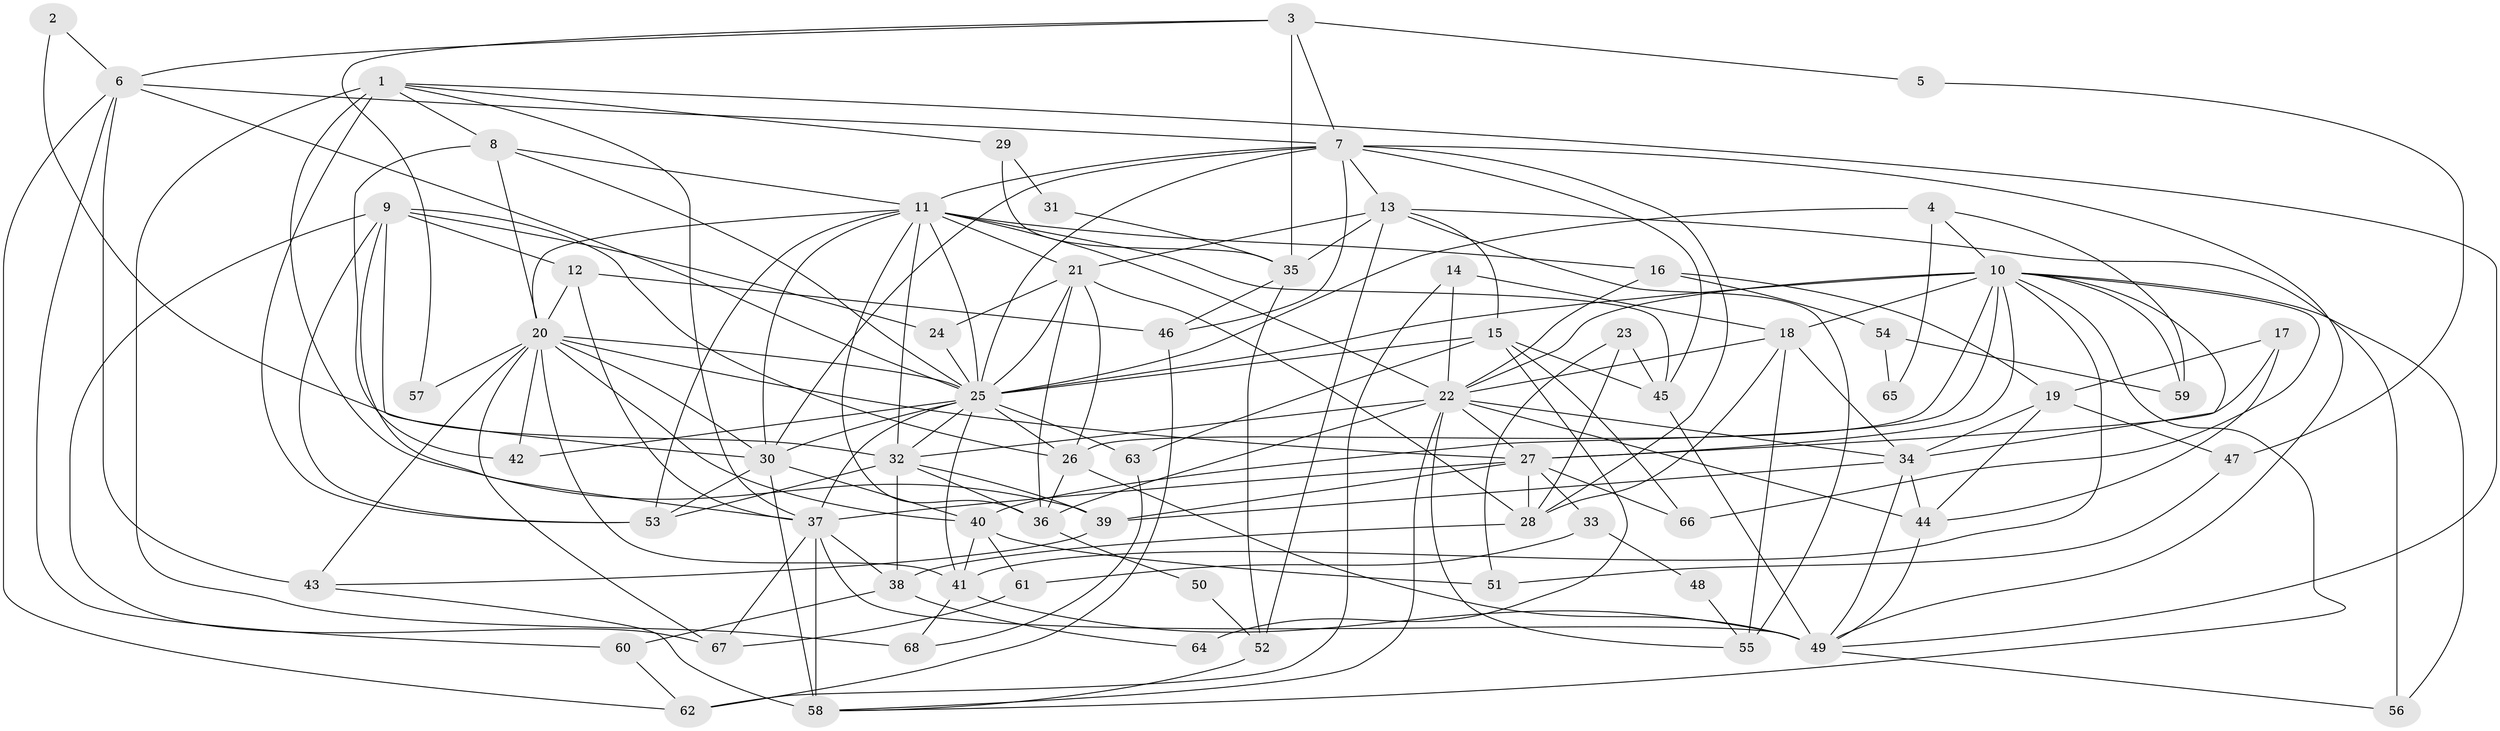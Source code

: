 // original degree distribution, {3: 0.27941176470588236, 2: 0.11764705882352941, 5: 0.20588235294117646, 6: 0.07352941176470588, 7: 0.04411764705882353, 4: 0.27205882352941174, 8: 0.007352941176470588}
// Generated by graph-tools (version 1.1) at 2025/36/03/09/25 02:36:16]
// undirected, 68 vertices, 179 edges
graph export_dot {
graph [start="1"]
  node [color=gray90,style=filled];
  1;
  2;
  3;
  4;
  5;
  6;
  7;
  8;
  9;
  10;
  11;
  12;
  13;
  14;
  15;
  16;
  17;
  18;
  19;
  20;
  21;
  22;
  23;
  24;
  25;
  26;
  27;
  28;
  29;
  30;
  31;
  32;
  33;
  34;
  35;
  36;
  37;
  38;
  39;
  40;
  41;
  42;
  43;
  44;
  45;
  46;
  47;
  48;
  49;
  50;
  51;
  52;
  53;
  54;
  55;
  56;
  57;
  58;
  59;
  60;
  61;
  62;
  63;
  64;
  65;
  66;
  67;
  68;
  1 -- 8 [weight=1.0];
  1 -- 29 [weight=1.0];
  1 -- 37 [weight=1.0];
  1 -- 39 [weight=1.0];
  1 -- 49 [weight=1.0];
  1 -- 53 [weight=1.0];
  1 -- 68 [weight=2.0];
  2 -- 6 [weight=1.0];
  2 -- 32 [weight=1.0];
  3 -- 5 [weight=1.0];
  3 -- 6 [weight=1.0];
  3 -- 7 [weight=1.0];
  3 -- 35 [weight=1.0];
  3 -- 57 [weight=1.0];
  4 -- 10 [weight=1.0];
  4 -- 25 [weight=2.0];
  4 -- 59 [weight=1.0];
  4 -- 65 [weight=1.0];
  5 -- 47 [weight=1.0];
  6 -- 7 [weight=2.0];
  6 -- 25 [weight=1.0];
  6 -- 43 [weight=1.0];
  6 -- 60 [weight=1.0];
  6 -- 62 [weight=1.0];
  7 -- 11 [weight=1.0];
  7 -- 13 [weight=2.0];
  7 -- 25 [weight=1.0];
  7 -- 28 [weight=1.0];
  7 -- 30 [weight=1.0];
  7 -- 45 [weight=1.0];
  7 -- 46 [weight=1.0];
  7 -- 49 [weight=1.0];
  8 -- 11 [weight=1.0];
  8 -- 20 [weight=1.0];
  8 -- 25 [weight=1.0];
  8 -- 42 [weight=1.0];
  9 -- 12 [weight=1.0];
  9 -- 24 [weight=1.0];
  9 -- 26 [weight=1.0];
  9 -- 30 [weight=1.0];
  9 -- 37 [weight=1.0];
  9 -- 53 [weight=1.0];
  9 -- 67 [weight=1.0];
  10 -- 18 [weight=3.0];
  10 -- 22 [weight=1.0];
  10 -- 25 [weight=1.0];
  10 -- 26 [weight=1.0];
  10 -- 27 [weight=1.0];
  10 -- 34 [weight=1.0];
  10 -- 40 [weight=2.0];
  10 -- 41 [weight=1.0];
  10 -- 56 [weight=1.0];
  10 -- 58 [weight=1.0];
  10 -- 59 [weight=1.0];
  10 -- 66 [weight=1.0];
  11 -- 16 [weight=1.0];
  11 -- 20 [weight=1.0];
  11 -- 21 [weight=2.0];
  11 -- 22 [weight=3.0];
  11 -- 25 [weight=1.0];
  11 -- 30 [weight=1.0];
  11 -- 32 [weight=1.0];
  11 -- 36 [weight=2.0];
  11 -- 45 [weight=1.0];
  11 -- 53 [weight=1.0];
  12 -- 20 [weight=1.0];
  12 -- 37 [weight=2.0];
  12 -- 46 [weight=1.0];
  13 -- 15 [weight=1.0];
  13 -- 21 [weight=1.0];
  13 -- 35 [weight=2.0];
  13 -- 52 [weight=1.0];
  13 -- 55 [weight=1.0];
  13 -- 56 [weight=1.0];
  14 -- 18 [weight=1.0];
  14 -- 22 [weight=2.0];
  14 -- 62 [weight=1.0];
  15 -- 25 [weight=1.0];
  15 -- 45 [weight=1.0];
  15 -- 63 [weight=1.0];
  15 -- 64 [weight=1.0];
  15 -- 66 [weight=1.0];
  16 -- 19 [weight=1.0];
  16 -- 22 [weight=1.0];
  16 -- 54 [weight=1.0];
  17 -- 19 [weight=1.0];
  17 -- 27 [weight=1.0];
  17 -- 44 [weight=1.0];
  18 -- 22 [weight=1.0];
  18 -- 28 [weight=1.0];
  18 -- 34 [weight=1.0];
  18 -- 55 [weight=1.0];
  19 -- 34 [weight=1.0];
  19 -- 44 [weight=2.0];
  19 -- 47 [weight=1.0];
  20 -- 25 [weight=1.0];
  20 -- 27 [weight=1.0];
  20 -- 30 [weight=1.0];
  20 -- 40 [weight=1.0];
  20 -- 41 [weight=1.0];
  20 -- 42 [weight=1.0];
  20 -- 43 [weight=1.0];
  20 -- 57 [weight=1.0];
  20 -- 67 [weight=1.0];
  21 -- 24 [weight=1.0];
  21 -- 25 [weight=1.0];
  21 -- 26 [weight=1.0];
  21 -- 28 [weight=1.0];
  21 -- 36 [weight=1.0];
  22 -- 27 [weight=2.0];
  22 -- 32 [weight=1.0];
  22 -- 34 [weight=1.0];
  22 -- 36 [weight=1.0];
  22 -- 44 [weight=1.0];
  22 -- 55 [weight=1.0];
  22 -- 58 [weight=1.0];
  23 -- 28 [weight=1.0];
  23 -- 45 [weight=1.0];
  23 -- 51 [weight=1.0];
  24 -- 25 [weight=1.0];
  25 -- 26 [weight=1.0];
  25 -- 30 [weight=1.0];
  25 -- 32 [weight=2.0];
  25 -- 37 [weight=1.0];
  25 -- 41 [weight=1.0];
  25 -- 42 [weight=1.0];
  25 -- 63 [weight=1.0];
  26 -- 36 [weight=1.0];
  26 -- 49 [weight=2.0];
  27 -- 28 [weight=1.0];
  27 -- 33 [weight=1.0];
  27 -- 37 [weight=2.0];
  27 -- 39 [weight=1.0];
  27 -- 66 [weight=1.0];
  28 -- 38 [weight=1.0];
  29 -- 31 [weight=1.0];
  29 -- 35 [weight=1.0];
  30 -- 40 [weight=1.0];
  30 -- 53 [weight=1.0];
  30 -- 58 [weight=1.0];
  31 -- 35 [weight=1.0];
  32 -- 36 [weight=1.0];
  32 -- 38 [weight=1.0];
  32 -- 39 [weight=1.0];
  32 -- 53 [weight=1.0];
  33 -- 48 [weight=1.0];
  33 -- 61 [weight=1.0];
  34 -- 39 [weight=1.0];
  34 -- 44 [weight=2.0];
  34 -- 49 [weight=1.0];
  35 -- 46 [weight=1.0];
  35 -- 52 [weight=1.0];
  36 -- 50 [weight=1.0];
  37 -- 38 [weight=1.0];
  37 -- 49 [weight=1.0];
  37 -- 58 [weight=2.0];
  37 -- 67 [weight=1.0];
  38 -- 60 [weight=1.0];
  38 -- 64 [weight=1.0];
  39 -- 43 [weight=1.0];
  40 -- 41 [weight=1.0];
  40 -- 51 [weight=1.0];
  40 -- 61 [weight=1.0];
  41 -- 49 [weight=1.0];
  41 -- 68 [weight=1.0];
  43 -- 58 [weight=1.0];
  44 -- 49 [weight=1.0];
  45 -- 49 [weight=1.0];
  46 -- 62 [weight=1.0];
  47 -- 51 [weight=1.0];
  48 -- 55 [weight=1.0];
  49 -- 56 [weight=1.0];
  50 -- 52 [weight=1.0];
  52 -- 58 [weight=1.0];
  54 -- 59 [weight=1.0];
  54 -- 65 [weight=1.0];
  60 -- 62 [weight=1.0];
  61 -- 67 [weight=1.0];
  63 -- 68 [weight=1.0];
}
